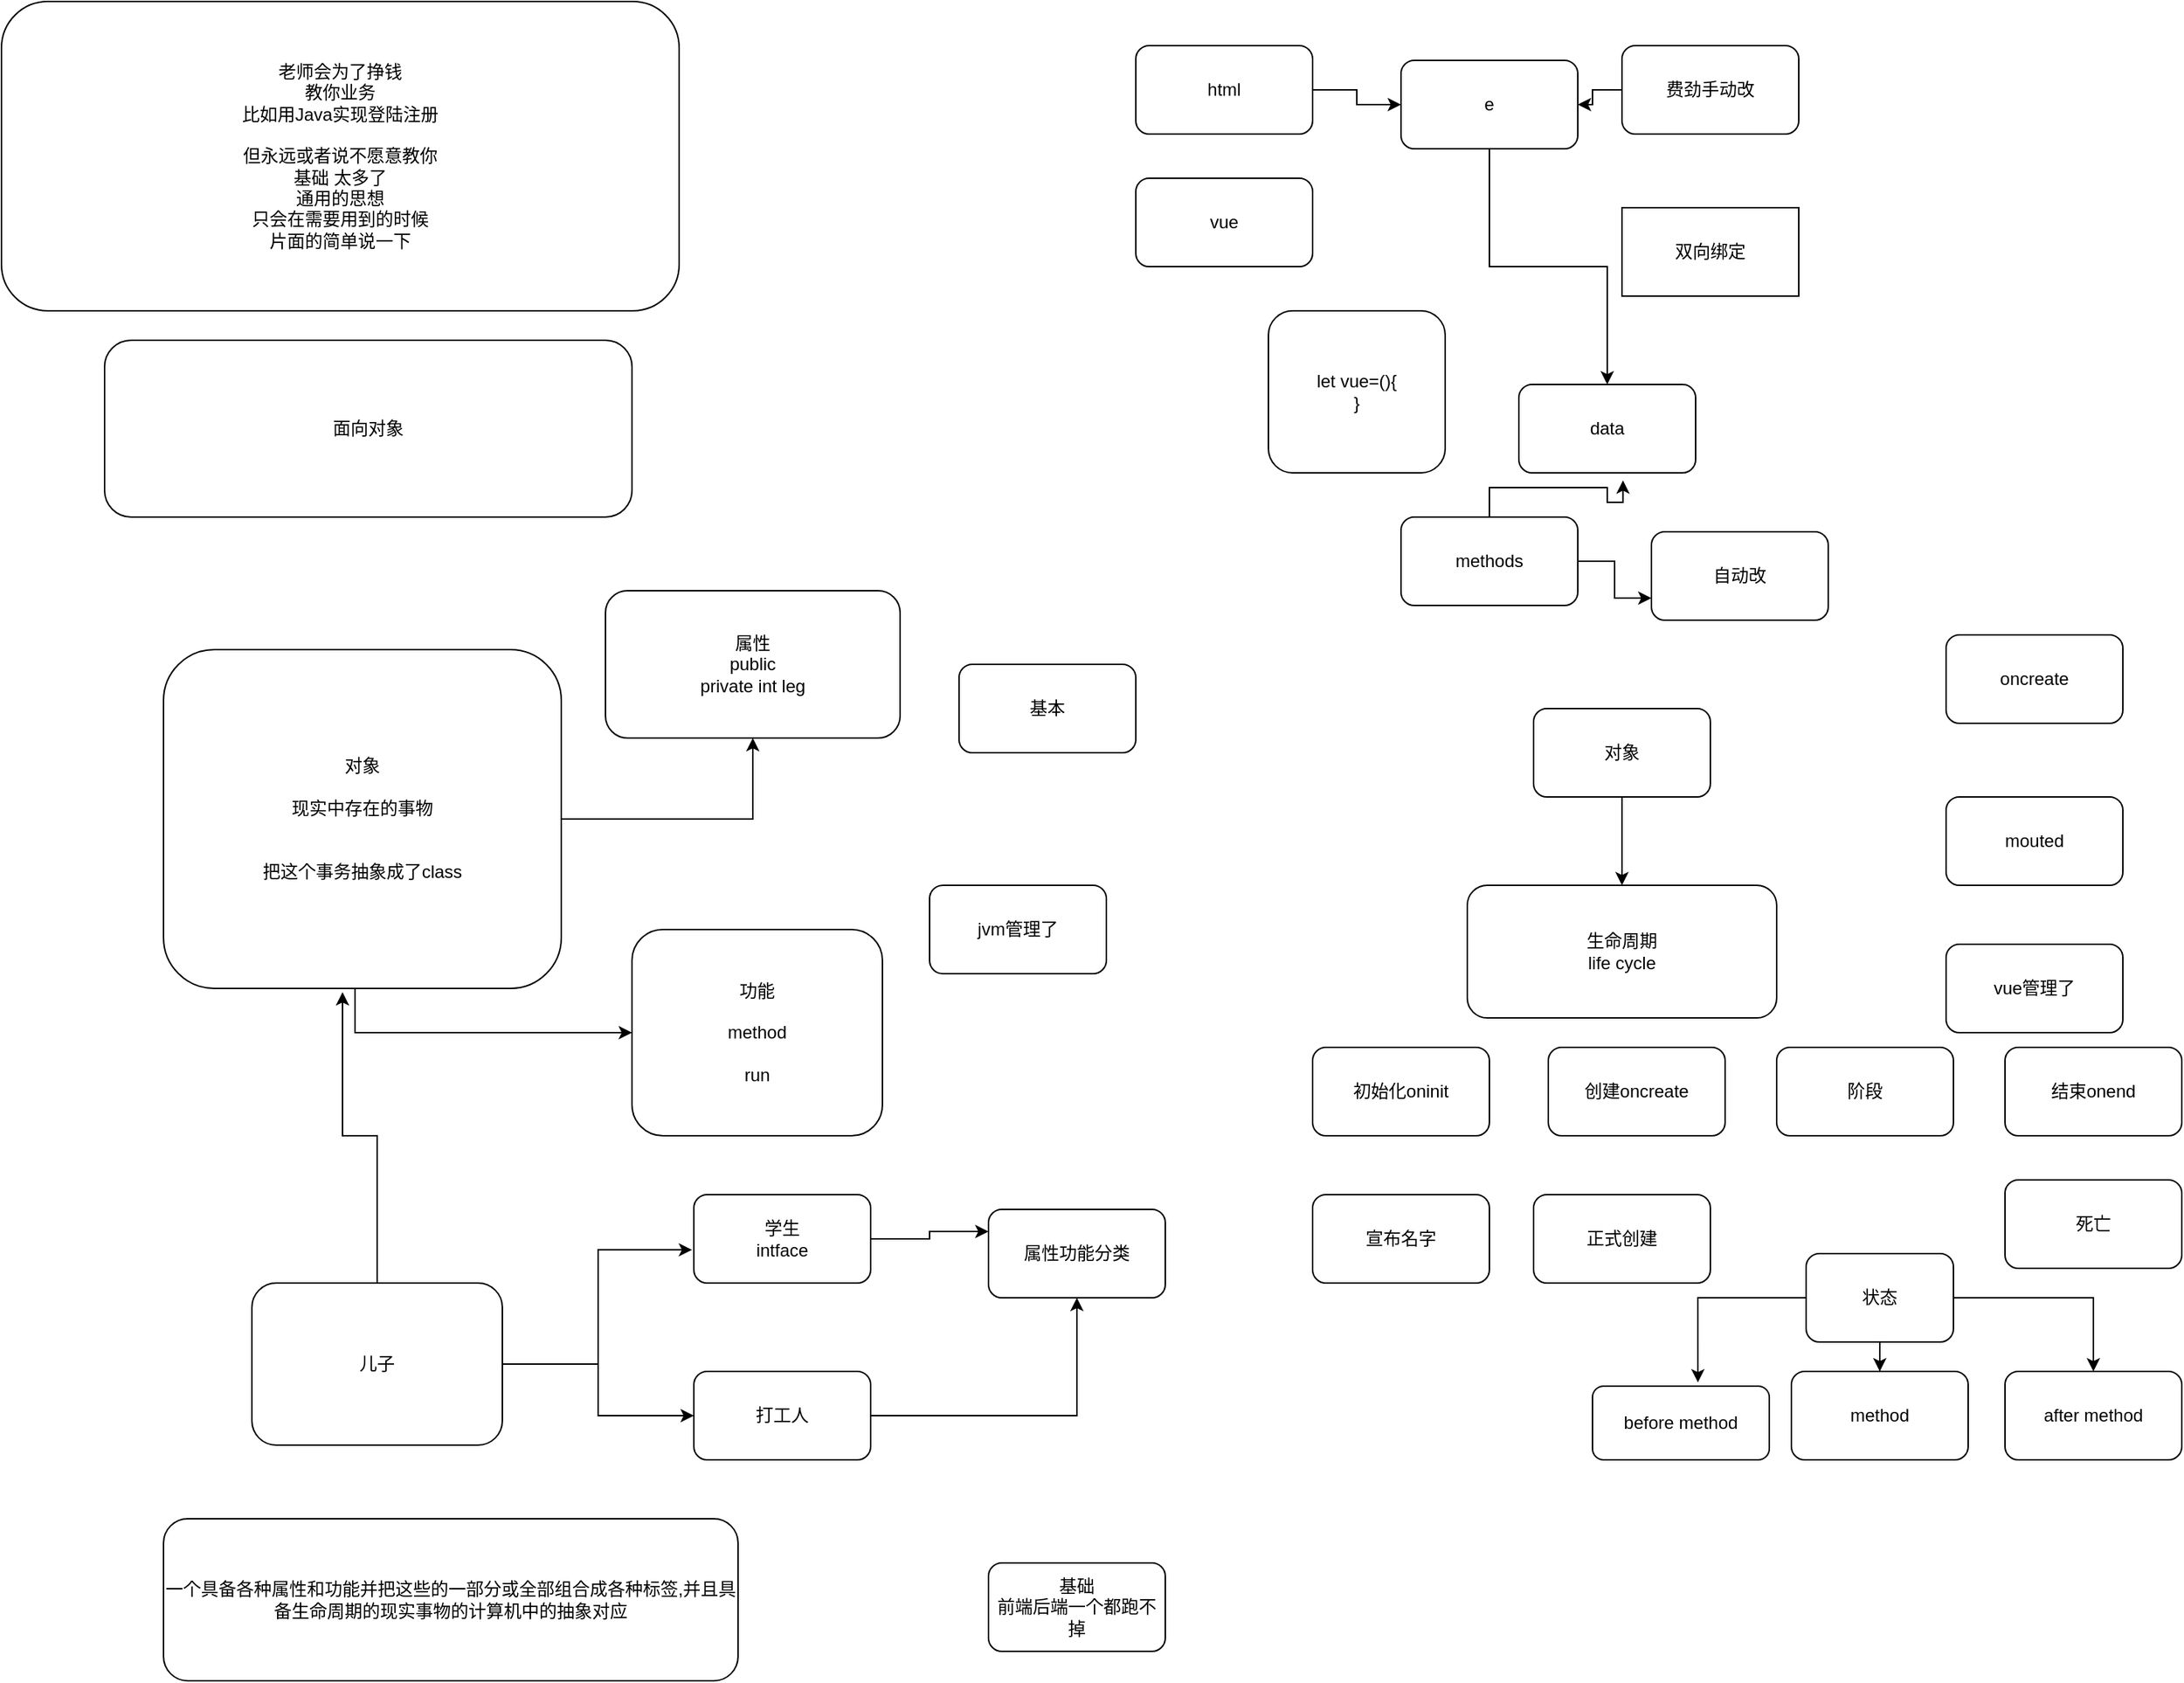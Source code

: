 <mxfile version="20.5.2" type="github">
  <diagram id="NzIb-Y7p94174DJUt4TS" name="第 1 页">
    <mxGraphModel dx="1682" dy="1167" grid="1" gridSize="10" guides="1" tooltips="1" connect="1" arrows="1" fold="1" page="1" pageScale="1" pageWidth="827" pageHeight="1169" math="0" shadow="0">
      <root>
        <mxCell id="0" />
        <mxCell id="1" parent="0" />
        <mxCell id="VlN0MJ89UIbP00VgBq9Y-1" value="老师会为了挣钱&lt;br&gt;教你业务&lt;br&gt;比如用Java实现登陆注册&lt;br&gt;&lt;br&gt;但永远或者说不愿意教你&lt;br&gt;基础 太多了&lt;br&gt;通用的思想&lt;br&gt;只会在需要用到的时候&lt;br&gt;片面的简单说一下" style="rounded=1;whiteSpace=wrap;html=1;" vertex="1" parent="1">
          <mxGeometry x="160" width="460" height="210" as="geometry" />
        </mxCell>
        <mxCell id="VlN0MJ89UIbP00VgBq9Y-2" value="面向对象" style="rounded=1;whiteSpace=wrap;html=1;" vertex="1" parent="1">
          <mxGeometry x="230" y="230" width="358" height="120" as="geometry" />
        </mxCell>
        <mxCell id="VlN0MJ89UIbP00VgBq9Y-8" style="edgeStyle=orthogonalEdgeStyle;rounded=0;orthogonalLoop=1;jettySize=auto;html=1;entryX=0.5;entryY=1;entryDx=0;entryDy=0;" edge="1" parent="1" source="VlN0MJ89UIbP00VgBq9Y-6" target="VlN0MJ89UIbP00VgBq9Y-7">
          <mxGeometry relative="1" as="geometry" />
        </mxCell>
        <mxCell id="VlN0MJ89UIbP00VgBq9Y-10" style="edgeStyle=orthogonalEdgeStyle;rounded=0;orthogonalLoop=1;jettySize=auto;html=1;" edge="1" parent="1" source="VlN0MJ89UIbP00VgBq9Y-6" target="VlN0MJ89UIbP00VgBq9Y-9">
          <mxGeometry relative="1" as="geometry">
            <Array as="points">
              <mxPoint x="400" y="700" />
            </Array>
          </mxGeometry>
        </mxCell>
        <mxCell id="VlN0MJ89UIbP00VgBq9Y-6" value="对象&lt;br&gt;&lt;br&gt;现实中存在的事物&lt;br&gt;&lt;br&gt;&lt;br&gt;把这个事务抽象成了class" style="rounded=1;whiteSpace=wrap;html=1;" vertex="1" parent="1">
          <mxGeometry x="270" y="440" width="270" height="230" as="geometry" />
        </mxCell>
        <mxCell id="VlN0MJ89UIbP00VgBq9Y-7" value="属性&lt;br&gt;public&lt;br&gt;private int leg" style="rounded=1;whiteSpace=wrap;html=1;" vertex="1" parent="1">
          <mxGeometry x="570" y="400" width="200" height="100" as="geometry" />
        </mxCell>
        <mxCell id="VlN0MJ89UIbP00VgBq9Y-9" value="功能&lt;br&gt;&lt;br&gt;method&lt;br&gt;&lt;br&gt;run" style="rounded=1;whiteSpace=wrap;html=1;" vertex="1" parent="1">
          <mxGeometry x="588" y="630" width="170" height="140" as="geometry" />
        </mxCell>
        <mxCell id="VlN0MJ89UIbP00VgBq9Y-16" style="edgeStyle=orthogonalEdgeStyle;rounded=0;orthogonalLoop=1;jettySize=auto;html=1;entryX=0.45;entryY=1.011;entryDx=0;entryDy=0;entryPerimeter=0;" edge="1" parent="1" source="VlN0MJ89UIbP00VgBq9Y-11" target="VlN0MJ89UIbP00VgBq9Y-6">
          <mxGeometry relative="1" as="geometry" />
        </mxCell>
        <mxCell id="VlN0MJ89UIbP00VgBq9Y-20" style="edgeStyle=orthogonalEdgeStyle;rounded=0;orthogonalLoop=1;jettySize=auto;html=1;entryX=-0.01;entryY=0.624;entryDx=0;entryDy=0;entryPerimeter=0;" edge="1" parent="1" source="VlN0MJ89UIbP00VgBq9Y-11" target="VlN0MJ89UIbP00VgBq9Y-17">
          <mxGeometry relative="1" as="geometry" />
        </mxCell>
        <mxCell id="VlN0MJ89UIbP00VgBq9Y-24" style="edgeStyle=orthogonalEdgeStyle;rounded=0;orthogonalLoop=1;jettySize=auto;html=1;" edge="1" parent="1" source="VlN0MJ89UIbP00VgBq9Y-11" target="VlN0MJ89UIbP00VgBq9Y-18">
          <mxGeometry relative="1" as="geometry" />
        </mxCell>
        <mxCell id="VlN0MJ89UIbP00VgBq9Y-11" value="儿子" style="rounded=1;whiteSpace=wrap;html=1;" vertex="1" parent="1">
          <mxGeometry x="330" y="870" width="170" height="110" as="geometry" />
        </mxCell>
        <mxCell id="VlN0MJ89UIbP00VgBq9Y-22" style="edgeStyle=orthogonalEdgeStyle;rounded=0;orthogonalLoop=1;jettySize=auto;html=1;entryX=0;entryY=0.25;entryDx=0;entryDy=0;" edge="1" parent="1" source="VlN0MJ89UIbP00VgBq9Y-17" target="VlN0MJ89UIbP00VgBq9Y-21">
          <mxGeometry relative="1" as="geometry" />
        </mxCell>
        <mxCell id="VlN0MJ89UIbP00VgBq9Y-17" value="学生&lt;br&gt;intface" style="rounded=1;whiteSpace=wrap;html=1;" vertex="1" parent="1">
          <mxGeometry x="630" y="810" width="120" height="60" as="geometry" />
        </mxCell>
        <mxCell id="VlN0MJ89UIbP00VgBq9Y-23" style="edgeStyle=orthogonalEdgeStyle;rounded=0;orthogonalLoop=1;jettySize=auto;html=1;" edge="1" parent="1" source="VlN0MJ89UIbP00VgBq9Y-18" target="VlN0MJ89UIbP00VgBq9Y-21">
          <mxGeometry relative="1" as="geometry" />
        </mxCell>
        <mxCell id="VlN0MJ89UIbP00VgBq9Y-18" value="打工人" style="rounded=1;whiteSpace=wrap;html=1;" vertex="1" parent="1">
          <mxGeometry x="630" y="930" width="120" height="60" as="geometry" />
        </mxCell>
        <mxCell id="VlN0MJ89UIbP00VgBq9Y-21" value="属性功能分类" style="whiteSpace=wrap;html=1;rounded=1;" vertex="1" parent="1">
          <mxGeometry x="830" y="820" width="120" height="60" as="geometry" />
        </mxCell>
        <mxCell id="VlN0MJ89UIbP00VgBq9Y-25" value="基本" style="whiteSpace=wrap;html=1;rounded=1;" vertex="1" parent="1">
          <mxGeometry x="810" y="450" width="120" height="60" as="geometry" />
        </mxCell>
        <mxCell id="VlN0MJ89UIbP00VgBq9Y-26" value="vue" style="rounded=1;whiteSpace=wrap;html=1;" vertex="1" parent="1">
          <mxGeometry x="930" y="120" width="120" height="60" as="geometry" />
        </mxCell>
        <mxCell id="VlN0MJ89UIbP00VgBq9Y-39" style="edgeStyle=orthogonalEdgeStyle;rounded=0;orthogonalLoop=1;jettySize=auto;html=1;" edge="1" parent="1" source="VlN0MJ89UIbP00VgBq9Y-27" target="VlN0MJ89UIbP00VgBq9Y-28">
          <mxGeometry relative="1" as="geometry" />
        </mxCell>
        <mxCell id="VlN0MJ89UIbP00VgBq9Y-27" value="html" style="rounded=1;whiteSpace=wrap;html=1;" vertex="1" parent="1">
          <mxGeometry x="930" y="30" width="120" height="60" as="geometry" />
        </mxCell>
        <mxCell id="VlN0MJ89UIbP00VgBq9Y-32" style="edgeStyle=orthogonalEdgeStyle;rounded=0;orthogonalLoop=1;jettySize=auto;html=1;" edge="1" parent="1" source="VlN0MJ89UIbP00VgBq9Y-28" target="VlN0MJ89UIbP00VgBq9Y-30">
          <mxGeometry relative="1" as="geometry" />
        </mxCell>
        <mxCell id="VlN0MJ89UIbP00VgBq9Y-28" value="e" style="whiteSpace=wrap;html=1;rounded=1;" vertex="1" parent="1">
          <mxGeometry x="1110" y="40" width="120" height="60" as="geometry" />
        </mxCell>
        <mxCell id="VlN0MJ89UIbP00VgBq9Y-29" value="let vue=(){&lt;br&gt;}" style="whiteSpace=wrap;html=1;rounded=1;" vertex="1" parent="1">
          <mxGeometry x="1020" y="210" width="120" height="110" as="geometry" />
        </mxCell>
        <mxCell id="VlN0MJ89UIbP00VgBq9Y-30" value="data" style="whiteSpace=wrap;html=1;rounded=1;" vertex="1" parent="1">
          <mxGeometry x="1190" y="260" width="120" height="60" as="geometry" />
        </mxCell>
        <mxCell id="VlN0MJ89UIbP00VgBq9Y-36" style="edgeStyle=orthogonalEdgeStyle;rounded=0;orthogonalLoop=1;jettySize=auto;html=1;entryX=0.589;entryY=1.085;entryDx=0;entryDy=0;entryPerimeter=0;" edge="1" parent="1" source="VlN0MJ89UIbP00VgBq9Y-31" target="VlN0MJ89UIbP00VgBq9Y-30">
          <mxGeometry relative="1" as="geometry" />
        </mxCell>
        <mxCell id="VlN0MJ89UIbP00VgBq9Y-38" style="edgeStyle=orthogonalEdgeStyle;rounded=0;orthogonalLoop=1;jettySize=auto;html=1;entryX=0;entryY=0.75;entryDx=0;entryDy=0;" edge="1" parent="1" source="VlN0MJ89UIbP00VgBq9Y-31" target="VlN0MJ89UIbP00VgBq9Y-37">
          <mxGeometry relative="1" as="geometry" />
        </mxCell>
        <mxCell id="VlN0MJ89UIbP00VgBq9Y-31" value="methods" style="whiteSpace=wrap;html=1;rounded=1;" vertex="1" parent="1">
          <mxGeometry x="1110" y="350" width="120" height="60" as="geometry" />
        </mxCell>
        <mxCell id="VlN0MJ89UIbP00VgBq9Y-33" value="双向绑定" style="whiteSpace=wrap;html=1;" vertex="1" parent="1">
          <mxGeometry x="1260" y="140" width="120" height="60" as="geometry" />
        </mxCell>
        <mxCell id="VlN0MJ89UIbP00VgBq9Y-35" value="" style="edgeStyle=orthogonalEdgeStyle;rounded=0;orthogonalLoop=1;jettySize=auto;html=1;" edge="1" parent="1" source="VlN0MJ89UIbP00VgBq9Y-34" target="VlN0MJ89UIbP00VgBq9Y-28">
          <mxGeometry relative="1" as="geometry" />
        </mxCell>
        <mxCell id="VlN0MJ89UIbP00VgBq9Y-34" value="费劲手动改" style="whiteSpace=wrap;html=1;rounded=1;" vertex="1" parent="1">
          <mxGeometry x="1260" y="30" width="120" height="60" as="geometry" />
        </mxCell>
        <mxCell id="VlN0MJ89UIbP00VgBq9Y-37" value="自动改" style="whiteSpace=wrap;html=1;rounded=1;" vertex="1" parent="1">
          <mxGeometry x="1280" y="360" width="120" height="60" as="geometry" />
        </mxCell>
        <mxCell id="VlN0MJ89UIbP00VgBq9Y-40" value="生命周期&lt;br&gt;life cycle" style="rounded=1;whiteSpace=wrap;html=1;" vertex="1" parent="1">
          <mxGeometry x="1155" y="600" width="210" height="90" as="geometry" />
        </mxCell>
        <mxCell id="VlN0MJ89UIbP00VgBq9Y-42" style="edgeStyle=orthogonalEdgeStyle;rounded=0;orthogonalLoop=1;jettySize=auto;html=1;" edge="1" parent="1" source="VlN0MJ89UIbP00VgBq9Y-41" target="VlN0MJ89UIbP00VgBq9Y-40">
          <mxGeometry relative="1" as="geometry" />
        </mxCell>
        <mxCell id="VlN0MJ89UIbP00VgBq9Y-41" value="对象" style="rounded=1;whiteSpace=wrap;html=1;" vertex="1" parent="1">
          <mxGeometry x="1200" y="480" width="120" height="60" as="geometry" />
        </mxCell>
        <mxCell id="VlN0MJ89UIbP00VgBq9Y-43" value="初始化oninit" style="whiteSpace=wrap;html=1;rounded=1;" vertex="1" parent="1">
          <mxGeometry x="1050" y="710" width="120" height="60" as="geometry" />
        </mxCell>
        <mxCell id="VlN0MJ89UIbP00VgBq9Y-44" value="创建oncreate" style="whiteSpace=wrap;html=1;rounded=1;" vertex="1" parent="1">
          <mxGeometry x="1210" y="710" width="120" height="60" as="geometry" />
        </mxCell>
        <mxCell id="VlN0MJ89UIbP00VgBq9Y-45" value="阶段" style="whiteSpace=wrap;html=1;rounded=1;" vertex="1" parent="1">
          <mxGeometry x="1365" y="710" width="120" height="60" as="geometry" />
        </mxCell>
        <mxCell id="VlN0MJ89UIbP00VgBq9Y-46" value="结束onend" style="whiteSpace=wrap;html=1;rounded=1;" vertex="1" parent="1">
          <mxGeometry x="1520" y="710" width="120" height="60" as="geometry" />
        </mxCell>
        <mxCell id="VlN0MJ89UIbP00VgBq9Y-47" value="宣布名字" style="whiteSpace=wrap;html=1;rounded=1;" vertex="1" parent="1">
          <mxGeometry x="1050" y="810" width="120" height="60" as="geometry" />
        </mxCell>
        <mxCell id="VlN0MJ89UIbP00VgBq9Y-48" value="正式创建" style="whiteSpace=wrap;html=1;rounded=1;" vertex="1" parent="1">
          <mxGeometry x="1200" y="810" width="120" height="60" as="geometry" />
        </mxCell>
        <mxCell id="VlN0MJ89UIbP00VgBq9Y-49" value="死亡" style="whiteSpace=wrap;html=1;rounded=1;" vertex="1" parent="1">
          <mxGeometry x="1520" y="800" width="120" height="60" as="geometry" />
        </mxCell>
        <mxCell id="VlN0MJ89UIbP00VgBq9Y-59" style="edgeStyle=orthogonalEdgeStyle;rounded=0;orthogonalLoop=1;jettySize=auto;html=1;entryX=0.5;entryY=0;entryDx=0;entryDy=0;" edge="1" parent="1" source="VlN0MJ89UIbP00VgBq9Y-50" target="VlN0MJ89UIbP00VgBq9Y-56">
          <mxGeometry relative="1" as="geometry" />
        </mxCell>
        <mxCell id="VlN0MJ89UIbP00VgBq9Y-62" style="edgeStyle=orthogonalEdgeStyle;rounded=0;orthogonalLoop=1;jettySize=auto;html=1;entryX=0.596;entryY=-0.051;entryDx=0;entryDy=0;entryPerimeter=0;" edge="1" parent="1" source="VlN0MJ89UIbP00VgBq9Y-50" target="VlN0MJ89UIbP00VgBq9Y-57">
          <mxGeometry relative="1" as="geometry" />
        </mxCell>
        <mxCell id="VlN0MJ89UIbP00VgBq9Y-63" style="edgeStyle=orthogonalEdgeStyle;rounded=0;orthogonalLoop=1;jettySize=auto;html=1;entryX=0.5;entryY=0;entryDx=0;entryDy=0;" edge="1" parent="1" source="VlN0MJ89UIbP00VgBq9Y-50" target="VlN0MJ89UIbP00VgBq9Y-58">
          <mxGeometry relative="1" as="geometry" />
        </mxCell>
        <mxCell id="VlN0MJ89UIbP00VgBq9Y-50" value="状态" style="whiteSpace=wrap;html=1;rounded=1;" vertex="1" parent="1">
          <mxGeometry x="1385" y="850" width="100" height="60" as="geometry" />
        </mxCell>
        <mxCell id="VlN0MJ89UIbP00VgBq9Y-51" value="oncreate" style="rounded=1;whiteSpace=wrap;html=1;" vertex="1" parent="1">
          <mxGeometry x="1480" y="430" width="120" height="60" as="geometry" />
        </mxCell>
        <mxCell id="VlN0MJ89UIbP00VgBq9Y-52" value="mouted" style="whiteSpace=wrap;html=1;rounded=1;" vertex="1" parent="1">
          <mxGeometry x="1480" y="540" width="120" height="60" as="geometry" />
        </mxCell>
        <mxCell id="VlN0MJ89UIbP00VgBq9Y-53" value="jvm管理了" style="rounded=1;whiteSpace=wrap;html=1;" vertex="1" parent="1">
          <mxGeometry x="790" y="600" width="120" height="60" as="geometry" />
        </mxCell>
        <mxCell id="VlN0MJ89UIbP00VgBq9Y-54" value="vue管理了" style="rounded=1;whiteSpace=wrap;html=1;" vertex="1" parent="1">
          <mxGeometry x="1480" y="640" width="120" height="60" as="geometry" />
        </mxCell>
        <mxCell id="VlN0MJ89UIbP00VgBq9Y-56" value="method" style="whiteSpace=wrap;html=1;rounded=1;" vertex="1" parent="1">
          <mxGeometry x="1375" y="930" width="120" height="60" as="geometry" />
        </mxCell>
        <mxCell id="VlN0MJ89UIbP00VgBq9Y-57" value="before method" style="rounded=1;whiteSpace=wrap;html=1;" vertex="1" parent="1">
          <mxGeometry x="1240" y="940" width="120" height="50" as="geometry" />
        </mxCell>
        <mxCell id="VlN0MJ89UIbP00VgBq9Y-58" value="after method" style="rounded=1;whiteSpace=wrap;html=1;" vertex="1" parent="1">
          <mxGeometry x="1520" y="930" width="120" height="60" as="geometry" />
        </mxCell>
        <mxCell id="VlN0MJ89UIbP00VgBq9Y-64" value="一个具备各种属性和功能并把这些的一部分或全部组合成各种标签,并且具备生命周期的现实事物的计算机中的抽象对应" style="rounded=1;whiteSpace=wrap;html=1;" vertex="1" parent="1">
          <mxGeometry x="270" y="1030" width="390" height="110" as="geometry" />
        </mxCell>
        <mxCell id="VlN0MJ89UIbP00VgBq9Y-65" value="基础&lt;br&gt;前端后端一个都跑不掉" style="rounded=1;whiteSpace=wrap;html=1;" vertex="1" parent="1">
          <mxGeometry x="830" y="1060" width="120" height="60" as="geometry" />
        </mxCell>
      </root>
    </mxGraphModel>
  </diagram>
</mxfile>
